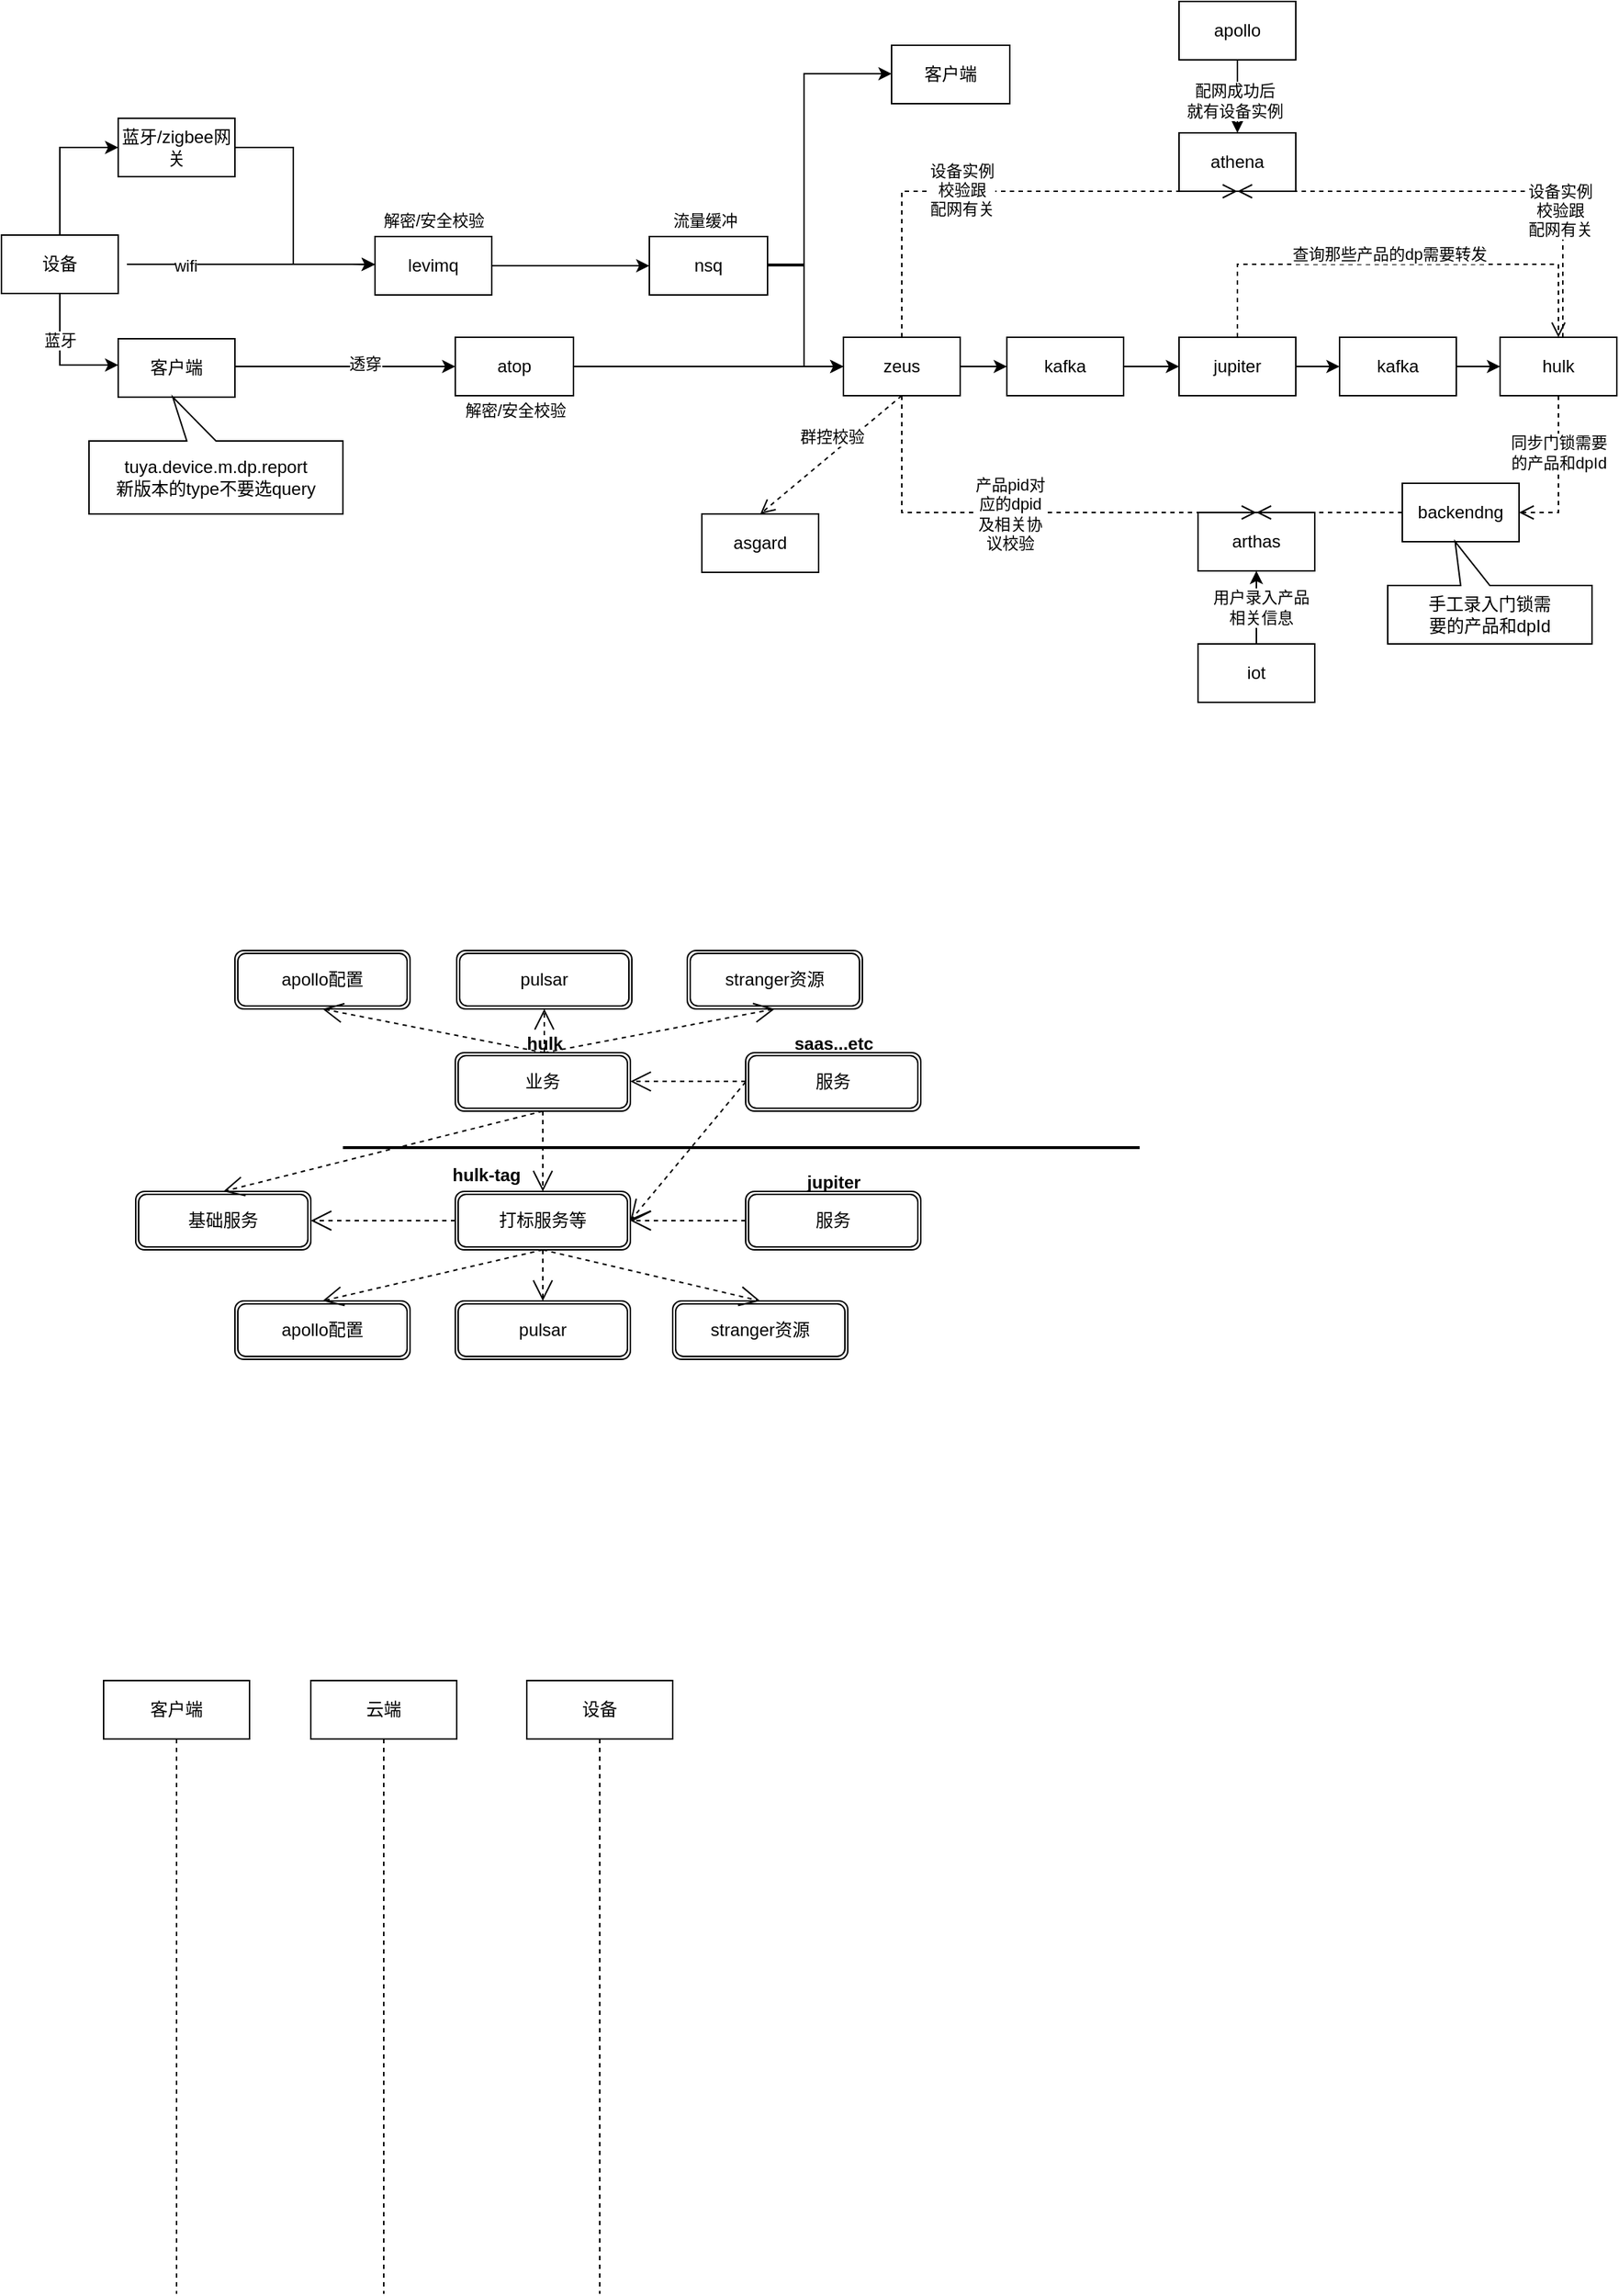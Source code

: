 <mxfile version="19.0.2" type="github">
  <diagram id="nhHgCwD3R0AYCVMyZUtq" name="Page-1">
    <mxGraphModel dx="946" dy="541" grid="1" gridSize="10" guides="1" tooltips="1" connect="1" arrows="1" fold="1" page="1" pageScale="1" pageWidth="827" pageHeight="1169" math="0" shadow="0">
      <root>
        <mxCell id="0" />
        <mxCell id="1" parent="0" />
        <mxCell id="HwVQrViwTguHjb0kdv_f-25" value="" style="edgeStyle=orthogonalEdgeStyle;rounded=0;orthogonalLoop=1;jettySize=auto;html=1;entryX=0;entryY=0.5;entryDx=0;entryDy=0;exitX=1;exitY=0.5;exitDx=0;exitDy=0;" parent="1" source="HwVQrViwTguHjb0kdv_f-2" target="HwVQrViwTguHjb0kdv_f-26" edge="1">
          <mxGeometry relative="1" as="geometry">
            <Array as="points">
              <mxPoint x="360" y="351" />
              <mxPoint x="360" y="351" />
            </Array>
          </mxGeometry>
        </mxCell>
        <mxCell id="HwVQrViwTguHjb0kdv_f-2" value="levimq" style="rounded=0;whiteSpace=wrap;html=1;" parent="1" vertex="1">
          <mxGeometry x="256" y="331" width="80" height="40" as="geometry" />
        </mxCell>
        <mxCell id="HwVQrViwTguHjb0kdv_f-4" value="zeus" style="rounded=0;whiteSpace=wrap;html=1;" parent="1" vertex="1">
          <mxGeometry x="577" y="400" width="80" height="40" as="geometry" />
        </mxCell>
        <mxCell id="HwVQrViwTguHjb0kdv_f-9" style="edgeStyle=orthogonalEdgeStyle;rounded=0;orthogonalLoop=1;jettySize=auto;html=1;exitX=0.5;exitY=0;exitDx=0;exitDy=0;entryX=0;entryY=0.5;entryDx=0;entryDy=0;" parent="1" source="HwVQrViwTguHjb0kdv_f-7" target="HwVQrViwTguHjb0kdv_f-8" edge="1">
          <mxGeometry relative="1" as="geometry" />
        </mxCell>
        <mxCell id="HwVQrViwTguHjb0kdv_f-12" value="" style="edgeStyle=orthogonalEdgeStyle;rounded=0;orthogonalLoop=1;jettySize=auto;html=1;exitX=0.5;exitY=1;exitDx=0;exitDy=0;" parent="1" source="HwVQrViwTguHjb0kdv_f-7" edge="1">
          <mxGeometry relative="1" as="geometry">
            <mxPoint x="40" y="359" as="sourcePoint" />
            <mxPoint x="80" y="419" as="targetPoint" />
            <Array as="points">
              <mxPoint x="40" y="419" />
            </Array>
          </mxGeometry>
        </mxCell>
        <mxCell id="HwVQrViwTguHjb0kdv_f-18" value="蓝牙" style="edgeLabel;html=1;align=center;verticalAlign=middle;resizable=0;points=[];" parent="HwVQrViwTguHjb0kdv_f-12" vertex="1" connectable="0">
          <mxGeometry x="-0.282" relative="1" as="geometry">
            <mxPoint as="offset" />
          </mxGeometry>
        </mxCell>
        <mxCell id="HwVQrViwTguHjb0kdv_f-13" style="edgeStyle=orthogonalEdgeStyle;rounded=0;orthogonalLoop=1;jettySize=auto;html=1;exitX=1;exitY=0.5;exitDx=0;exitDy=0;" parent="1" edge="1">
          <mxGeometry relative="1" as="geometry">
            <mxPoint x="256" y="350" as="targetPoint" />
            <mxPoint x="86" y="350" as="sourcePoint" />
          </mxGeometry>
        </mxCell>
        <mxCell id="HwVQrViwTguHjb0kdv_f-17" value="wifi" style="edgeLabel;html=1;align=center;verticalAlign=middle;resizable=0;points=[];" parent="HwVQrViwTguHjb0kdv_f-13" vertex="1" connectable="0">
          <mxGeometry x="-0.527" y="-1" relative="1" as="geometry">
            <mxPoint as="offset" />
          </mxGeometry>
        </mxCell>
        <mxCell id="HwVQrViwTguHjb0kdv_f-7" value="设备" style="rounded=0;whiteSpace=wrap;html=1;" parent="1" vertex="1">
          <mxGeometry y="330" width="80" height="40" as="geometry" />
        </mxCell>
        <mxCell id="HwVQrViwTguHjb0kdv_f-10" style="edgeStyle=orthogonalEdgeStyle;rounded=0;orthogonalLoop=1;jettySize=auto;html=1;exitX=1;exitY=0.5;exitDx=0;exitDy=0;entryX=-0.002;entryY=0.483;entryDx=0;entryDy=0;entryPerimeter=0;" parent="1" source="HwVQrViwTguHjb0kdv_f-8" target="HwVQrViwTguHjb0kdv_f-2" edge="1">
          <mxGeometry relative="1" as="geometry">
            <mxPoint x="240" y="340" as="targetPoint" />
            <Array as="points">
              <mxPoint x="200" y="270" />
              <mxPoint x="200" y="350" />
              <mxPoint x="240" y="350" />
            </Array>
          </mxGeometry>
        </mxCell>
        <mxCell id="HwVQrViwTguHjb0kdv_f-8" value="蓝牙/zigbee网关" style="rounded=0;whiteSpace=wrap;html=1;" parent="1" vertex="1">
          <mxGeometry x="80" y="250" width="80" height="40" as="geometry" />
        </mxCell>
        <mxCell id="HwVQrViwTguHjb0kdv_f-22" value="" style="edgeStyle=orthogonalEdgeStyle;rounded=0;orthogonalLoop=1;jettySize=auto;html=1;entryX=0;entryY=0.5;entryDx=0;entryDy=0;exitX=1;exitY=0.5;exitDx=0;exitDy=0;" parent="1" source="HwVQrViwTguHjb0kdv_f-11" target="HwVQrViwTguHjb0kdv_f-21" edge="1">
          <mxGeometry relative="1" as="geometry">
            <Array as="points">
              <mxPoint x="160" y="420" />
            </Array>
          </mxGeometry>
        </mxCell>
        <mxCell id="HwVQrViwTguHjb0kdv_f-34" value="透穿" style="edgeLabel;html=1;align=center;verticalAlign=middle;resizable=0;points=[];" parent="HwVQrViwTguHjb0kdv_f-22" vertex="1" connectable="0">
          <mxGeometry x="0.18" y="2" relative="1" as="geometry">
            <mxPoint as="offset" />
          </mxGeometry>
        </mxCell>
        <mxCell id="HwVQrViwTguHjb0kdv_f-11" value="客户端" style="rounded=0;whiteSpace=wrap;html=1;" parent="1" vertex="1">
          <mxGeometry x="80" y="401" width="80" height="40" as="geometry" />
        </mxCell>
        <mxCell id="HwVQrViwTguHjb0kdv_f-14" value="jupiter" style="rounded=0;whiteSpace=wrap;html=1;" parent="1" vertex="1">
          <mxGeometry x="807" y="400" width="80" height="40" as="geometry" />
        </mxCell>
        <mxCell id="HwVQrViwTguHjb0kdv_f-27" value="" style="edgeStyle=orthogonalEdgeStyle;rounded=0;orthogonalLoop=1;jettySize=auto;html=1;entryX=0;entryY=0.5;entryDx=0;entryDy=0;" parent="1" source="HwVQrViwTguHjb0kdv_f-21" target="HwVQrViwTguHjb0kdv_f-4" edge="1">
          <mxGeometry relative="1" as="geometry">
            <mxPoint x="580" y="420" as="targetPoint" />
          </mxGeometry>
        </mxCell>
        <mxCell id="HwVQrViwTguHjb0kdv_f-21" value="atop" style="whiteSpace=wrap;html=1;rounded=0;" parent="1" vertex="1">
          <mxGeometry x="311" y="400" width="81" height="40" as="geometry" />
        </mxCell>
        <mxCell id="HwVQrViwTguHjb0kdv_f-26" value="nsq" style="whiteSpace=wrap;html=1;rounded=0;" parent="1" vertex="1">
          <mxGeometry x="444" y="331" width="81" height="40" as="geometry" />
        </mxCell>
        <mxCell id="HwVQrViwTguHjb0kdv_f-28" value="" style="edgeStyle=orthogonalEdgeStyle;rounded=0;orthogonalLoop=1;jettySize=auto;html=1;entryX=0;entryY=0.5;entryDx=0;entryDy=0;exitX=1;exitY=0.5;exitDx=0;exitDy=0;" parent="1" source="HwVQrViwTguHjb0kdv_f-26" target="HwVQrViwTguHjb0kdv_f-4" edge="1">
          <mxGeometry relative="1" as="geometry">
            <mxPoint x="327" y="360" as="sourcePoint" />
            <mxPoint x="437.5" y="410" as="targetPoint" />
            <Array as="points">
              <mxPoint x="550" y="351" />
              <mxPoint x="550" y="420" />
            </Array>
          </mxGeometry>
        </mxCell>
        <mxCell id="HwVQrViwTguHjb0kdv_f-29" value="" style="edgeStyle=orthogonalEdgeStyle;rounded=0;orthogonalLoop=1;jettySize=auto;html=1;entryX=0;entryY=0.5;entryDx=0;entryDy=0;exitX=1;exitY=0.5;exitDx=0;exitDy=0;" parent="1" source="HwVQrViwTguHjb0kdv_f-4" target="HwVQrViwTguHjb0kdv_f-48" edge="1">
          <mxGeometry relative="1" as="geometry">
            <mxPoint x="550" y="430" as="sourcePoint" />
            <mxPoint x="589" y="430" as="targetPoint" />
            <Array as="points" />
          </mxGeometry>
        </mxCell>
        <mxCell id="HwVQrViwTguHjb0kdv_f-30" value="kafka" style="rounded=0;whiteSpace=wrap;html=1;" parent="1" vertex="1">
          <mxGeometry x="917" y="400" width="80" height="40" as="geometry" />
        </mxCell>
        <mxCell id="HwVQrViwTguHjb0kdv_f-31" value="hulk" style="rounded=0;whiteSpace=wrap;html=1;" parent="1" vertex="1">
          <mxGeometry x="1027" y="400" width="80" height="40" as="geometry" />
        </mxCell>
        <mxCell id="HwVQrViwTguHjb0kdv_f-32" value="" style="edgeStyle=orthogonalEdgeStyle;rounded=0;orthogonalLoop=1;jettySize=auto;html=1;entryX=0;entryY=0.5;entryDx=0;entryDy=0;exitX=1;exitY=0.5;exitDx=0;exitDy=0;" parent="1" source="HwVQrViwTguHjb0kdv_f-14" target="HwVQrViwTguHjb0kdv_f-30" edge="1">
          <mxGeometry relative="1" as="geometry">
            <mxPoint x="785.0" y="430" as="sourcePoint" />
            <mxPoint x="817" y="430" as="targetPoint" />
            <Array as="points">
              <mxPoint x="907" y="420" />
              <mxPoint x="907" y="420" />
            </Array>
          </mxGeometry>
        </mxCell>
        <mxCell id="HwVQrViwTguHjb0kdv_f-33" value="" style="edgeStyle=orthogonalEdgeStyle;rounded=0;orthogonalLoop=1;jettySize=auto;html=1;entryX=0;entryY=0.5;entryDx=0;entryDy=0;exitX=1;exitY=0.5;exitDx=0;exitDy=0;" parent="1" source="HwVQrViwTguHjb0kdv_f-30" target="HwVQrViwTguHjb0kdv_f-31" edge="1">
          <mxGeometry relative="1" as="geometry">
            <mxPoint x="897" y="430" as="sourcePoint" />
            <mxPoint x="927" y="430" as="targetPoint" />
            <Array as="points">
              <mxPoint x="1007" y="420" />
              <mxPoint x="1007" y="420" />
            </Array>
          </mxGeometry>
        </mxCell>
        <mxCell id="HwVQrViwTguHjb0kdv_f-35" value="athena" style="rounded=0;whiteSpace=wrap;html=1;" parent="1" vertex="1">
          <mxGeometry x="807" y="260" width="80" height="40" as="geometry" />
        </mxCell>
        <mxCell id="HwVQrViwTguHjb0kdv_f-38" value="tuya.device.m.dp.report&lt;br&gt;新版本的type不要选query" style="shape=callout;whiteSpace=wrap;html=1;perimeter=calloutPerimeter;position2=0.67;direction=west;" parent="1" vertex="1">
          <mxGeometry x="60" y="441" width="174" height="80" as="geometry" />
        </mxCell>
        <mxCell id="HwVQrViwTguHjb0kdv_f-41" value="arthas" style="rounded=0;whiteSpace=wrap;html=1;" parent="1" vertex="1">
          <mxGeometry x="820" y="520" width="80" height="40" as="geometry" />
        </mxCell>
        <mxCell id="HwVQrViwTguHjb0kdv_f-42" value="asgard" style="rounded=0;whiteSpace=wrap;html=1;" parent="1" vertex="1">
          <mxGeometry x="480" y="521" width="80" height="40" as="geometry" />
        </mxCell>
        <mxCell id="HwVQrViwTguHjb0kdv_f-43" value="" style="html=1;verticalAlign=bottom;endArrow=open;dashed=1;endSize=8;rounded=0;entryX=0.5;entryY=0;entryDx=0;entryDy=0;exitX=0.5;exitY=1;exitDx=0;exitDy=0;" parent="1" source="HwVQrViwTguHjb0kdv_f-4" target="HwVQrViwTguHjb0kdv_f-41" edge="1">
          <mxGeometry relative="1" as="geometry">
            <mxPoint x="710" y="329.23" as="sourcePoint" />
            <mxPoint x="790" y="329.23" as="targetPoint" />
            <Array as="points">
              <mxPoint x="617" y="520" />
            </Array>
          </mxGeometry>
        </mxCell>
        <mxCell id="HwVQrViwTguHjb0kdv_f-46" value="产品pid对&lt;br&gt;应的dpid&lt;br&gt;及相关协&lt;br&gt;议校验" style="edgeLabel;html=1;align=center;verticalAlign=middle;resizable=0;points=[];" parent="HwVQrViwTguHjb0kdv_f-43" vertex="1" connectable="0">
          <mxGeometry x="-0.045" y="-1" relative="1" as="geometry">
            <mxPoint as="offset" />
          </mxGeometry>
        </mxCell>
        <mxCell id="HwVQrViwTguHjb0kdv_f-44" value="" style="html=1;verticalAlign=bottom;endArrow=open;dashed=1;endSize=8;rounded=0;exitX=0.5;exitY=0;exitDx=0;exitDy=0;entryX=0.5;entryY=1;entryDx=0;entryDy=0;" parent="1" source="HwVQrViwTguHjb0kdv_f-4" target="HwVQrViwTguHjb0kdv_f-35" edge="1">
          <mxGeometry relative="1" as="geometry">
            <mxPoint x="620" y="440" as="sourcePoint" />
            <mxPoint x="518" y="530" as="targetPoint" />
            <Array as="points">
              <mxPoint x="617" y="300" />
            </Array>
          </mxGeometry>
        </mxCell>
        <mxCell id="HwVQrViwTguHjb0kdv_f-47" value="设备实例&lt;br&gt;校验跟&lt;br&gt;配网有关" style="edgeLabel;html=1;align=center;verticalAlign=middle;resizable=0;points=[];" parent="HwVQrViwTguHjb0kdv_f-44" vertex="1" connectable="0">
          <mxGeometry x="-0.15" y="1" relative="1" as="geometry">
            <mxPoint as="offset" />
          </mxGeometry>
        </mxCell>
        <mxCell id="HwVQrViwTguHjb0kdv_f-45" value="群控校验" style="html=1;verticalAlign=bottom;endArrow=open;dashed=1;endSize=8;rounded=0;exitX=0.5;exitY=1;exitDx=0;exitDy=0;" parent="1" source="HwVQrViwTguHjb0kdv_f-4" edge="1">
          <mxGeometry x="-0.04" y="-2" relative="1" as="geometry">
            <mxPoint x="620" y="440" as="sourcePoint" />
            <mxPoint x="520" y="521" as="targetPoint" />
            <mxPoint as="offset" />
          </mxGeometry>
        </mxCell>
        <mxCell id="HwVQrViwTguHjb0kdv_f-48" value="kafka" style="rounded=0;whiteSpace=wrap;html=1;" parent="1" vertex="1">
          <mxGeometry x="689" y="400" width="80" height="40" as="geometry" />
        </mxCell>
        <mxCell id="HwVQrViwTguHjb0kdv_f-49" value="" style="edgeStyle=orthogonalEdgeStyle;rounded=0;orthogonalLoop=1;jettySize=auto;html=1;entryX=0;entryY=0.5;entryDx=0;entryDy=0;exitX=1;exitY=0.5;exitDx=0;exitDy=0;" parent="1" source="HwVQrViwTguHjb0kdv_f-48" target="HwVQrViwTguHjb0kdv_f-14" edge="1">
          <mxGeometry relative="1" as="geometry">
            <mxPoint x="667" y="430" as="sourcePoint" />
            <mxPoint x="699" y="430" as="targetPoint" />
            <Array as="points">
              <mxPoint x="780" y="420" />
              <mxPoint x="780" y="420" />
            </Array>
          </mxGeometry>
        </mxCell>
        <mxCell id="HwVQrViwTguHjb0kdv_f-50" value="apollo" style="rounded=0;whiteSpace=wrap;html=1;" parent="1" vertex="1">
          <mxGeometry x="807" y="170" width="80" height="40" as="geometry" />
        </mxCell>
        <mxCell id="HwVQrViwTguHjb0kdv_f-51" value="" style="edgeStyle=orthogonalEdgeStyle;rounded=0;orthogonalLoop=1;jettySize=auto;html=1;entryX=0.5;entryY=0;entryDx=0;entryDy=0;exitX=0.5;exitY=1;exitDx=0;exitDy=0;" parent="1" edge="1">
          <mxGeometry relative="1" as="geometry">
            <mxPoint x="847" y="210" as="sourcePoint" />
            <mxPoint x="847" y="260" as="targetPoint" />
            <Array as="points">
              <mxPoint x="847" y="230" />
              <mxPoint x="847" y="230" />
            </Array>
          </mxGeometry>
        </mxCell>
        <mxCell id="HwVQrViwTguHjb0kdv_f-52" value="配网成功后&lt;br&gt;就有设备实例" style="edgeLabel;html=1;align=center;verticalAlign=middle;resizable=0;points=[];" parent="HwVQrViwTguHjb0kdv_f-51" vertex="1" connectable="0">
          <mxGeometry x="0.1" y="-2" relative="1" as="geometry">
            <mxPoint as="offset" />
          </mxGeometry>
        </mxCell>
        <mxCell id="HwVQrViwTguHjb0kdv_f-55" value="查询那些产品的dp需要转发" style="html=1;verticalAlign=bottom;endArrow=open;dashed=1;endSize=8;rounded=0;exitX=0.5;exitY=0;exitDx=0;exitDy=0;entryX=0.5;entryY=0;entryDx=0;entryDy=0;" parent="1" source="HwVQrViwTguHjb0kdv_f-14" target="HwVQrViwTguHjb0kdv_f-31" edge="1">
          <mxGeometry x="-0.04" y="-2" relative="1" as="geometry">
            <mxPoint x="935.04" y="339.4" as="sourcePoint" />
            <mxPoint x="830" y="260" as="targetPoint" />
            <mxPoint as="offset" />
            <Array as="points">
              <mxPoint x="847" y="360" />
              <mxPoint x="847" y="350" />
              <mxPoint x="960" y="350" />
              <mxPoint x="1067" y="350" />
            </Array>
          </mxGeometry>
        </mxCell>
        <mxCell id="HwVQrViwTguHjb0kdv_f-56" value="iot" style="rounded=0;whiteSpace=wrap;html=1;" parent="1" vertex="1">
          <mxGeometry x="820" y="610" width="80" height="40" as="geometry" />
        </mxCell>
        <mxCell id="HwVQrViwTguHjb0kdv_f-57" value="" style="edgeStyle=orthogonalEdgeStyle;rounded=0;orthogonalLoop=1;jettySize=auto;html=1;entryX=0.5;entryY=1;entryDx=0;entryDy=0;exitX=0.5;exitY=0;exitDx=0;exitDy=0;" parent="1" source="HwVQrViwTguHjb0kdv_f-56" target="HwVQrViwTguHjb0kdv_f-41" edge="1">
          <mxGeometry relative="1" as="geometry">
            <mxPoint x="667" y="430" as="sourcePoint" />
            <mxPoint x="699" y="430" as="targetPoint" />
            <Array as="points">
              <mxPoint x="860" y="590" />
              <mxPoint x="860" y="590" />
            </Array>
          </mxGeometry>
        </mxCell>
        <mxCell id="HwVQrViwTguHjb0kdv_f-60" value="用户录入产品&lt;br&gt;相关信息" style="edgeLabel;html=1;align=center;verticalAlign=middle;resizable=0;points=[];" parent="HwVQrViwTguHjb0kdv_f-57" vertex="1" connectable="0">
          <mxGeometry x="-0.004" y="-3" relative="1" as="geometry">
            <mxPoint as="offset" />
          </mxGeometry>
        </mxCell>
        <mxCell id="HwVQrViwTguHjb0kdv_f-58" value="" style="html=1;verticalAlign=bottom;endArrow=open;dashed=1;endSize=8;rounded=0;entryX=0.5;entryY=0;entryDx=0;entryDy=0;exitX=0;exitY=0.5;exitDx=0;exitDy=0;" parent="1" source="HwVQrViwTguHjb0kdv_f-67" target="HwVQrViwTguHjb0kdv_f-41" edge="1">
          <mxGeometry relative="1" as="geometry">
            <mxPoint x="970" y="530" as="sourcePoint" />
            <mxPoint x="1213" y="610" as="targetPoint" />
            <Array as="points" />
          </mxGeometry>
        </mxCell>
        <mxCell id="HwVQrViwTguHjb0kdv_f-61" value="" style="html=1;verticalAlign=bottom;endArrow=open;dashed=1;endSize=8;rounded=0;entryX=0.5;entryY=1;entryDx=0;entryDy=0;" parent="1" target="HwVQrViwTguHjb0kdv_f-35" edge="1">
          <mxGeometry relative="1" as="geometry">
            <mxPoint x="1070" y="400" as="sourcePoint" />
            <mxPoint x="1270" y="210" as="targetPoint" />
            <Array as="points">
              <mxPoint x="1070" y="300" />
            </Array>
          </mxGeometry>
        </mxCell>
        <mxCell id="HwVQrViwTguHjb0kdv_f-62" value="设备实例&lt;br&gt;校验跟&lt;br&gt;配网有关" style="edgeLabel;html=1;align=center;verticalAlign=middle;resizable=0;points=[];" parent="HwVQrViwTguHjb0kdv_f-61" vertex="1" connectable="0">
          <mxGeometry x="-0.15" y="1" relative="1" as="geometry">
            <mxPoint x="35" y="12" as="offset" />
          </mxGeometry>
        </mxCell>
        <mxCell id="HwVQrViwTguHjb0kdv_f-63" value="流量缓冲" style="edgeLabel;html=1;align=center;verticalAlign=middle;resizable=0;points=[];" parent="1" vertex="1" connectable="0">
          <mxGeometry x="481.995" y="320.003" as="geometry" />
        </mxCell>
        <mxCell id="HwVQrViwTguHjb0kdv_f-64" value="解密/安全校验" style="edgeLabel;html=1;align=center;verticalAlign=middle;resizable=0;points=[];" parent="1" vertex="1" connectable="0">
          <mxGeometry x="295.995" y="320.003" as="geometry" />
        </mxCell>
        <mxCell id="HwVQrViwTguHjb0kdv_f-67" value="backendng" style="rounded=0;whiteSpace=wrap;html=1;" parent="1" vertex="1">
          <mxGeometry x="960" y="500" width="80" height="40" as="geometry" />
        </mxCell>
        <mxCell id="HwVQrViwTguHjb0kdv_f-68" value="" style="html=1;verticalAlign=bottom;endArrow=open;dashed=1;endSize=8;rounded=0;entryX=1;entryY=0.5;entryDx=0;entryDy=0;exitX=0.5;exitY=1;exitDx=0;exitDy=0;" parent="1" source="HwVQrViwTguHjb0kdv_f-31" target="HwVQrViwTguHjb0kdv_f-67" edge="1">
          <mxGeometry relative="1" as="geometry">
            <mxPoint x="1140" y="521.0" as="sourcePoint" />
            <mxPoint x="1040" y="521.0" as="targetPoint" />
            <Array as="points">
              <mxPoint x="1067" y="520" />
            </Array>
          </mxGeometry>
        </mxCell>
        <mxCell id="HwVQrViwTguHjb0kdv_f-69" value="同步门锁需要&lt;br&gt;的产品和dpId" style="edgeLabel;html=1;align=center;verticalAlign=middle;resizable=0;points=[];" parent="HwVQrViwTguHjb0kdv_f-68" vertex="1" connectable="0">
          <mxGeometry x="-0.283" relative="1" as="geometry">
            <mxPoint as="offset" />
          </mxGeometry>
        </mxCell>
        <mxCell id="HwVQrViwTguHjb0kdv_f-70" value="手工录入门锁需&lt;br&gt;要的产品和dpId" style="shape=callout;whiteSpace=wrap;html=1;perimeter=calloutPerimeter;position2=0.67;direction=west;" parent="1" vertex="1">
          <mxGeometry x="950" y="540" width="140" height="70" as="geometry" />
        </mxCell>
        <mxCell id="HwVQrViwTguHjb0kdv_f-71" value="解密/安全校验" style="edgeLabel;html=1;align=center;verticalAlign=middle;resizable=0;points=[];" parent="1" vertex="1" connectable="0">
          <mxGeometry x="351.495" y="450.003" as="geometry" />
        </mxCell>
        <mxCell id="-Y5YJ-h0YuAPTsttWov4-1" value="" style="line;strokeWidth=2;html=1;" parent="1" vertex="1">
          <mxGeometry x="234" y="950" width="546" height="10" as="geometry" />
        </mxCell>
        <mxCell id="-Y5YJ-h0YuAPTsttWov4-2" value="业务" style="shape=ext;double=1;rounded=1;whiteSpace=wrap;html=1;" parent="1" vertex="1">
          <mxGeometry x="311" y="890" width="120" height="40" as="geometry" />
        </mxCell>
        <mxCell id="-Y5YJ-h0YuAPTsttWov4-3" value="打标服务等" style="shape=ext;double=1;rounded=1;whiteSpace=wrap;html=1;" parent="1" vertex="1">
          <mxGeometry x="311" y="985" width="120" height="40" as="geometry" />
        </mxCell>
        <mxCell id="-Y5YJ-h0YuAPTsttWov4-4" value="&lt;font style=&quot;font-size: 12px&quot;&gt;hulk-tag&lt;/font&gt;" style="text;strokeColor=none;fillColor=none;html=1;fontSize=24;fontStyle=1;verticalAlign=middle;align=center;" parent="1" vertex="1">
          <mxGeometry x="312" y="960" width="40" height="20" as="geometry" />
        </mxCell>
        <mxCell id="-Y5YJ-h0YuAPTsttWov4-7" value="服务" style="shape=ext;double=1;rounded=1;whiteSpace=wrap;html=1;" parent="1" vertex="1">
          <mxGeometry x="510" y="985" width="120" height="40" as="geometry" />
        </mxCell>
        <mxCell id="-Y5YJ-h0YuAPTsttWov4-8" value="&lt;font style=&quot;font-size: 12px&quot;&gt;jupiter&lt;/font&gt;" style="text;strokeColor=none;fillColor=none;html=1;fontSize=24;fontStyle=1;verticalAlign=middle;align=center;" parent="1" vertex="1">
          <mxGeometry x="550" y="965" width="40" height="20" as="geometry" />
        </mxCell>
        <mxCell id="-Y5YJ-h0YuAPTsttWov4-11" value="&lt;font style=&quot;font-size: 12px&quot;&gt;hulk&lt;/font&gt;" style="text;strokeColor=none;fillColor=none;html=1;fontSize=24;fontStyle=1;verticalAlign=middle;align=center;" parent="1" vertex="1">
          <mxGeometry x="352" y="870" width="40" height="20" as="geometry" />
        </mxCell>
        <mxCell id="-Y5YJ-h0YuAPTsttWov4-12" value="" style="endArrow=open;endSize=12;dashed=1;html=1;rounded=0;fontSize=12;entryX=1;entryY=0.5;entryDx=0;entryDy=0;exitX=0;exitY=0.5;exitDx=0;exitDy=0;" parent="1" source="-Y5YJ-h0YuAPTsttWov4-7" target="-Y5YJ-h0YuAPTsttWov4-3" edge="1">
          <mxGeometry width="160" relative="1" as="geometry">
            <mxPoint x="240" y="1130" as="sourcePoint" />
            <mxPoint x="400" y="1130" as="targetPoint" />
          </mxGeometry>
        </mxCell>
        <mxCell id="-Y5YJ-h0YuAPTsttWov4-13" value="服务" style="shape=ext;double=1;rounded=1;whiteSpace=wrap;html=1;" parent="1" vertex="1">
          <mxGeometry x="510" y="890" width="120" height="40" as="geometry" />
        </mxCell>
        <mxCell id="-Y5YJ-h0YuAPTsttWov4-14" value="&lt;font style=&quot;font-size: 12px&quot;&gt;saas...etc&lt;/font&gt;" style="text;strokeColor=none;fillColor=none;html=1;fontSize=24;fontStyle=1;verticalAlign=middle;align=center;" parent="1" vertex="1">
          <mxGeometry x="550" y="870" width="40" height="20" as="geometry" />
        </mxCell>
        <mxCell id="-Y5YJ-h0YuAPTsttWov4-15" value="" style="endArrow=open;endSize=12;dashed=1;html=1;rounded=0;fontSize=12;entryX=1;entryY=0.5;entryDx=0;entryDy=0;exitX=0;exitY=0.5;exitDx=0;exitDy=0;" parent="1" edge="1">
          <mxGeometry width="160" relative="1" as="geometry">
            <mxPoint x="510" y="909.68" as="sourcePoint" />
            <mxPoint x="431" y="909.68" as="targetPoint" />
          </mxGeometry>
        </mxCell>
        <mxCell id="-Y5YJ-h0YuAPTsttWov4-16" value="" style="endArrow=open;endSize=12;dashed=1;html=1;rounded=0;fontSize=12;entryX=1;entryY=0.5;entryDx=0;entryDy=0;exitX=0;exitY=0.5;exitDx=0;exitDy=0;" parent="1" source="-Y5YJ-h0YuAPTsttWov4-13" target="-Y5YJ-h0YuAPTsttWov4-3" edge="1">
          <mxGeometry width="160" relative="1" as="geometry">
            <mxPoint x="520" y="919.68" as="sourcePoint" />
            <mxPoint x="441" y="919.68" as="targetPoint" />
          </mxGeometry>
        </mxCell>
        <mxCell id="-Y5YJ-h0YuAPTsttWov4-17" value="基础服务" style="shape=ext;double=1;rounded=1;whiteSpace=wrap;html=1;" parent="1" vertex="1">
          <mxGeometry x="92" y="985" width="120" height="40" as="geometry" />
        </mxCell>
        <mxCell id="-Y5YJ-h0YuAPTsttWov4-20" value="" style="endArrow=open;endSize=12;dashed=1;html=1;rounded=0;fontSize=12;entryX=0.5;entryY=0;entryDx=0;entryDy=0;exitX=0.5;exitY=1;exitDx=0;exitDy=0;" parent="1" source="-Y5YJ-h0YuAPTsttWov4-2" target="-Y5YJ-h0YuAPTsttWov4-3" edge="1">
          <mxGeometry width="160" relative="1" as="geometry">
            <mxPoint x="381.0" y="1035" as="sourcePoint" />
            <mxPoint x="382.0" y="1061" as="targetPoint" />
          </mxGeometry>
        </mxCell>
        <mxCell id="-Y5YJ-h0YuAPTsttWov4-23" value="" style="endArrow=open;endSize=12;dashed=1;html=1;rounded=0;fontSize=12;entryX=0.5;entryY=0;entryDx=0;entryDy=0;exitX=0.5;exitY=1;exitDx=0;exitDy=0;" parent="1" source="-Y5YJ-h0YuAPTsttWov4-2" target="-Y5YJ-h0YuAPTsttWov4-17" edge="1">
          <mxGeometry width="160" relative="1" as="geometry">
            <mxPoint x="381.0" y="940" as="sourcePoint" />
            <mxPoint x="381.0" y="995" as="targetPoint" />
          </mxGeometry>
        </mxCell>
        <mxCell id="I-fsdLR89BUmaXl84Kzb-1" value="stranger资源" style="shape=ext;double=1;rounded=1;whiteSpace=wrap;html=1;" parent="1" vertex="1">
          <mxGeometry x="460" y="1060" width="120" height="40" as="geometry" />
        </mxCell>
        <mxCell id="I-fsdLR89BUmaXl84Kzb-2" value="apollo配置" style="shape=ext;double=1;rounded=1;whiteSpace=wrap;html=1;" parent="1" vertex="1">
          <mxGeometry x="160" y="1060" width="120" height="40" as="geometry" />
        </mxCell>
        <mxCell id="I-fsdLR89BUmaXl84Kzb-6" value="stranger资源" style="shape=ext;double=1;rounded=1;whiteSpace=wrap;html=1;" parent="1" vertex="1">
          <mxGeometry x="470" y="820" width="120" height="40" as="geometry" />
        </mxCell>
        <mxCell id="I-fsdLR89BUmaXl84Kzb-7" value="apollo配置" style="shape=ext;double=1;rounded=1;whiteSpace=wrap;html=1;" parent="1" vertex="1">
          <mxGeometry x="160" y="820" width="120" height="40" as="geometry" />
        </mxCell>
        <mxCell id="I-fsdLR89BUmaXl84Kzb-8" value="" style="endArrow=open;endSize=12;dashed=1;html=1;rounded=0;fontSize=12;entryX=0.5;entryY=0;entryDx=0;entryDy=0;exitX=0.5;exitY=1;exitDx=0;exitDy=0;" parent="1" source="-Y5YJ-h0YuAPTsttWov4-3" target="I-fsdLR89BUmaXl84Kzb-1" edge="1">
          <mxGeometry width="160" relative="1" as="geometry">
            <mxPoint x="381" y="940" as="sourcePoint" />
            <mxPoint x="381" y="995" as="targetPoint" />
          </mxGeometry>
        </mxCell>
        <mxCell id="I-fsdLR89BUmaXl84Kzb-9" value="" style="endArrow=open;endSize=12;dashed=1;html=1;rounded=0;fontSize=12;entryX=0.5;entryY=0;entryDx=0;entryDy=0;exitX=0.5;exitY=1;exitDx=0;exitDy=0;" parent="1" source="-Y5YJ-h0YuAPTsttWov4-3" target="I-fsdLR89BUmaXl84Kzb-2" edge="1">
          <mxGeometry width="160" relative="1" as="geometry">
            <mxPoint x="381" y="1035" as="sourcePoint" />
            <mxPoint x="450" y="1070.0" as="targetPoint" />
          </mxGeometry>
        </mxCell>
        <mxCell id="I-fsdLR89BUmaXl84Kzb-10" value="" style="endArrow=open;endSize=12;dashed=1;html=1;rounded=0;fontSize=12;entryX=0.5;entryY=1;entryDx=0;entryDy=0;exitX=0.5;exitY=1;exitDx=0;exitDy=0;" parent="1" source="-Y5YJ-h0YuAPTsttWov4-11" target="I-fsdLR89BUmaXl84Kzb-6" edge="1">
          <mxGeometry width="160" relative="1" as="geometry">
            <mxPoint x="381" y="940" as="sourcePoint" />
            <mxPoint x="246" y="990" as="targetPoint" />
          </mxGeometry>
        </mxCell>
        <mxCell id="I-fsdLR89BUmaXl84Kzb-11" value="" style="endArrow=open;endSize=12;dashed=1;html=1;rounded=0;fontSize=12;entryX=0.5;entryY=1;entryDx=0;entryDy=0;exitX=0.5;exitY=1;exitDx=0;exitDy=0;" parent="1" source="-Y5YJ-h0YuAPTsttWov4-11" target="I-fsdLR89BUmaXl84Kzb-7" edge="1">
          <mxGeometry width="160" relative="1" as="geometry">
            <mxPoint x="382" y="900" as="sourcePoint" />
            <mxPoint x="456" y="870" as="targetPoint" />
          </mxGeometry>
        </mxCell>
        <mxCell id="I-fsdLR89BUmaXl84Kzb-12" value="" style="endArrow=open;endSize=12;dashed=1;html=1;rounded=0;fontSize=12;entryX=1;entryY=0.5;entryDx=0;entryDy=0;exitX=0;exitY=0.5;exitDx=0;exitDy=0;" parent="1" source="-Y5YJ-h0YuAPTsttWov4-3" target="-Y5YJ-h0YuAPTsttWov4-17" edge="1">
          <mxGeometry width="160" relative="1" as="geometry">
            <mxPoint x="381" y="940" as="sourcePoint" />
            <mxPoint x="381" y="995" as="targetPoint" />
          </mxGeometry>
        </mxCell>
        <mxCell id="I-fsdLR89BUmaXl84Kzb-13" value="pulsar" style="shape=ext;double=1;rounded=1;whiteSpace=wrap;html=1;" parent="1" vertex="1">
          <mxGeometry x="311" y="1060" width="120" height="40" as="geometry" />
        </mxCell>
        <mxCell id="I-fsdLR89BUmaXl84Kzb-14" value="" style="endArrow=open;endSize=12;dashed=1;html=1;rounded=0;fontSize=12;entryX=0.5;entryY=0;entryDx=0;entryDy=0;exitX=0.5;exitY=1;exitDx=0;exitDy=0;" parent="1" source="-Y5YJ-h0YuAPTsttWov4-3" target="I-fsdLR89BUmaXl84Kzb-13" edge="1">
          <mxGeometry width="160" relative="1" as="geometry">
            <mxPoint x="370" y="1030" as="sourcePoint" />
            <mxPoint x="530" y="1070" as="targetPoint" />
          </mxGeometry>
        </mxCell>
        <mxCell id="I-fsdLR89BUmaXl84Kzb-15" value="pulsar" style="shape=ext;double=1;rounded=1;whiteSpace=wrap;html=1;" parent="1" vertex="1">
          <mxGeometry x="312" y="820" width="120" height="40" as="geometry" />
        </mxCell>
        <mxCell id="I-fsdLR89BUmaXl84Kzb-16" value="" style="endArrow=open;endSize=12;dashed=1;html=1;rounded=0;fontSize=12;entryX=0.5;entryY=1;entryDx=0;entryDy=0;exitX=0.5;exitY=1;exitDx=0;exitDy=0;" parent="1" source="-Y5YJ-h0YuAPTsttWov4-11" target="I-fsdLR89BUmaXl84Kzb-15" edge="1">
          <mxGeometry width="160" relative="1" as="geometry">
            <mxPoint x="382" y="900" as="sourcePoint" />
            <mxPoint x="540" y="870" as="targetPoint" />
          </mxGeometry>
        </mxCell>
        <mxCell id="cU3v9TQwKRQXVVivRirr-1" value="客户端" style="whiteSpace=wrap;html=1;rounded=0;" parent="1" vertex="1">
          <mxGeometry x="610" y="200" width="81" height="40" as="geometry" />
        </mxCell>
        <mxCell id="cU3v9TQwKRQXVVivRirr-2" value="" style="edgeStyle=orthogonalEdgeStyle;rounded=0;orthogonalLoop=1;jettySize=auto;html=1;entryX=0;entryY=0.5;entryDx=0;entryDy=0;exitX=1;exitY=0.5;exitDx=0;exitDy=0;" parent="1" source="HwVQrViwTguHjb0kdv_f-26" edge="1">
          <mxGeometry relative="1" as="geometry">
            <Array as="points">
              <mxPoint x="525" y="350" />
              <mxPoint x="550" y="350" />
              <mxPoint x="550" y="220" />
            </Array>
            <mxPoint x="526" y="350" as="sourcePoint" />
            <mxPoint x="610" y="219.5" as="targetPoint" />
          </mxGeometry>
        </mxCell>
        <mxCell id="a9AT84h_ZL5igtHphgBn-1" value="客户端" style="shape=umlLifeline;perimeter=lifelinePerimeter;whiteSpace=wrap;html=1;container=1;collapsible=0;recursiveResize=0;outlineConnect=0;" vertex="1" parent="1">
          <mxGeometry x="70" y="1320" width="100" height="420" as="geometry" />
        </mxCell>
        <mxCell id="a9AT84h_ZL5igtHphgBn-2" value="云端" style="shape=umlLifeline;perimeter=lifelinePerimeter;whiteSpace=wrap;html=1;container=1;collapsible=0;recursiveResize=0;outlineConnect=0;" vertex="1" parent="1">
          <mxGeometry x="212" y="1320" width="100" height="420" as="geometry" />
        </mxCell>
        <mxCell id="a9AT84h_ZL5igtHphgBn-3" value="设备" style="shape=umlLifeline;perimeter=lifelinePerimeter;whiteSpace=wrap;html=1;container=1;collapsible=0;recursiveResize=0;outlineConnect=0;" vertex="1" parent="1">
          <mxGeometry x="360" y="1320" width="100" height="420" as="geometry" />
        </mxCell>
      </root>
    </mxGraphModel>
  </diagram>
</mxfile>
